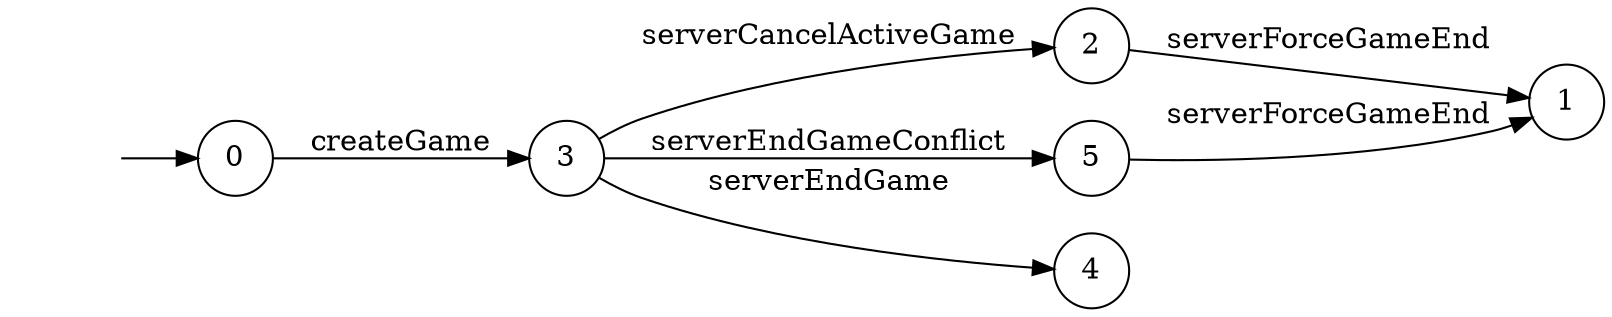 digraph "./InvConPlus/Dapp-Automata-data/result//gamechannel-fix/0x3e07881993c7542a6da9025550b54331474b21dd/GameChannel/FSM-4" {
	graph [rankdir=LR]
	"" [label="" shape=plaintext]
	2 [label=2 shape=circle]
	1 [label=1 shape=circle]
	3 [label=3 shape=circle]
	5 [label=5 shape=circle]
	0 [label=0 shape=circle]
	4 [label=4 shape=circle]
	"" -> 0 [label=""]
	0 -> 3 [label=createGame]
	3 -> 4 [label=serverEndGame]
	3 -> 2 [label=serverCancelActiveGame]
	3 -> 5 [label=serverEndGameConflict]
	5 -> 1 [label=serverForceGameEnd]
	2 -> 1 [label=serverForceGameEnd]
}
